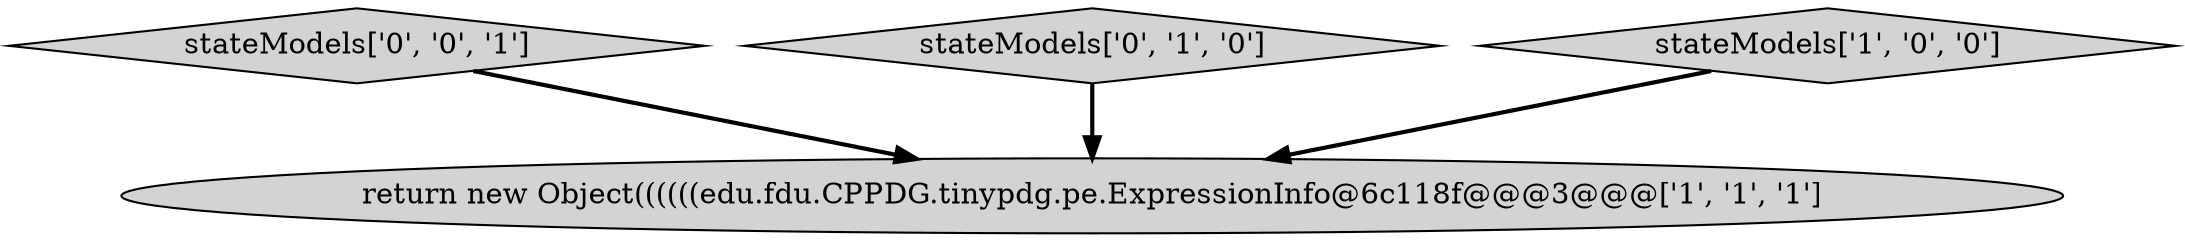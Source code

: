 digraph {
3 [style = filled, label = "stateModels['0', '0', '1']", fillcolor = lightgray, shape = diamond image = "AAA0AAABBB3BBB"];
2 [style = filled, label = "stateModels['0', '1', '0']", fillcolor = lightgray, shape = diamond image = "AAA0AAABBB2BBB"];
0 [style = filled, label = "return new Object((((((edu.fdu.CPPDG.tinypdg.pe.ExpressionInfo@6c118f@@@3@@@['1', '1', '1']", fillcolor = lightgray, shape = ellipse image = "AAA0AAABBB1BBB"];
1 [style = filled, label = "stateModels['1', '0', '0']", fillcolor = lightgray, shape = diamond image = "AAA0AAABBB1BBB"];
2->0 [style = bold, label=""];
3->0 [style = bold, label=""];
1->0 [style = bold, label=""];
}
